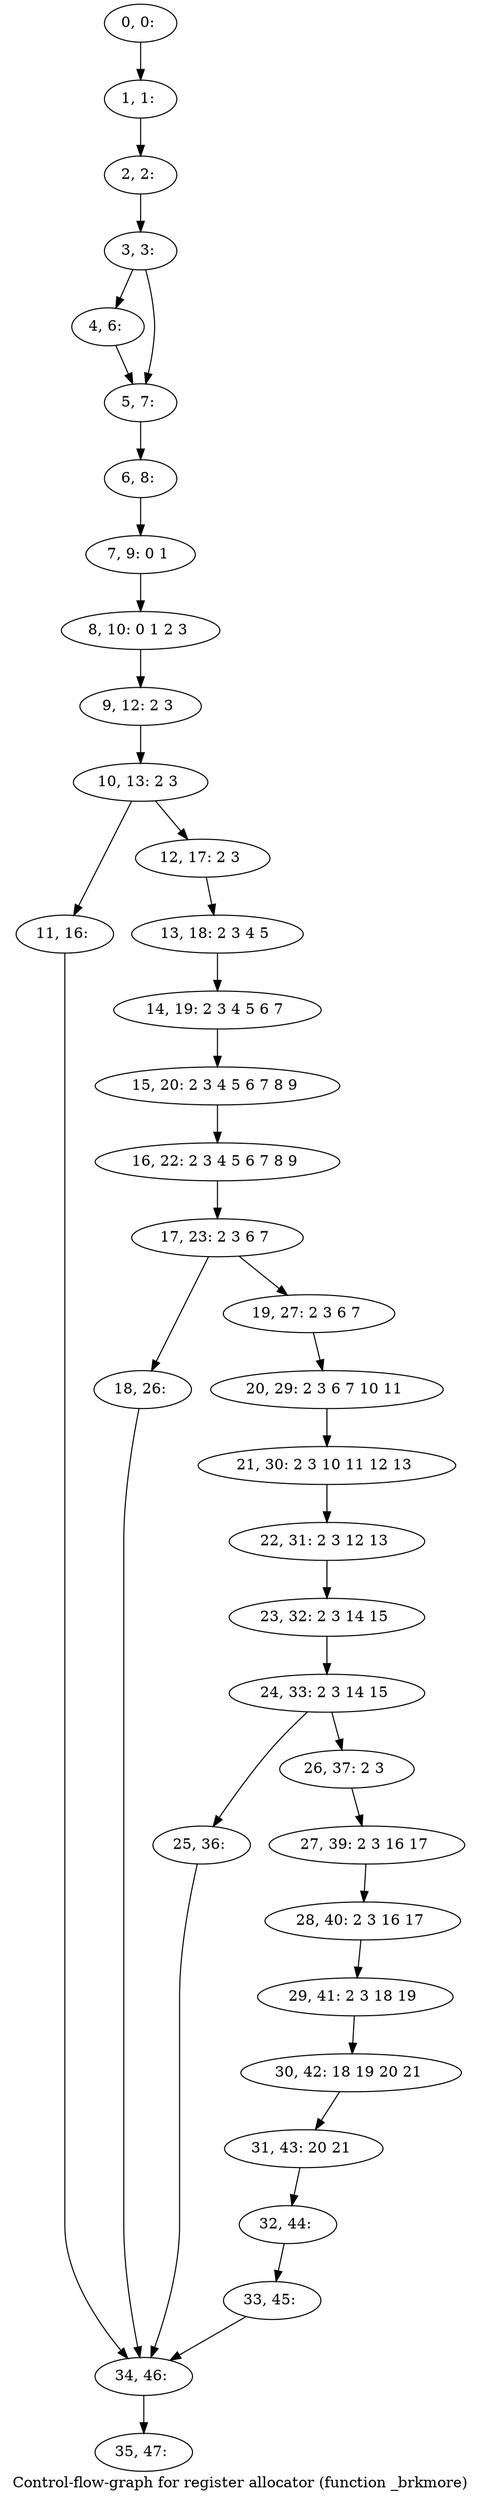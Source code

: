 digraph G {
graph [label="Control-flow-graph for register allocator (function _brkmore)"]
0[label="0, 0: "];
1[label="1, 1: "];
2[label="2, 2: "];
3[label="3, 3: "];
4[label="4, 6: "];
5[label="5, 7: "];
6[label="6, 8: "];
7[label="7, 9: 0 1 "];
8[label="8, 10: 0 1 2 3 "];
9[label="9, 12: 2 3 "];
10[label="10, 13: 2 3 "];
11[label="11, 16: "];
12[label="12, 17: 2 3 "];
13[label="13, 18: 2 3 4 5 "];
14[label="14, 19: 2 3 4 5 6 7 "];
15[label="15, 20: 2 3 4 5 6 7 8 9 "];
16[label="16, 22: 2 3 4 5 6 7 8 9 "];
17[label="17, 23: 2 3 6 7 "];
18[label="18, 26: "];
19[label="19, 27: 2 3 6 7 "];
20[label="20, 29: 2 3 6 7 10 11 "];
21[label="21, 30: 2 3 10 11 12 13 "];
22[label="22, 31: 2 3 12 13 "];
23[label="23, 32: 2 3 14 15 "];
24[label="24, 33: 2 3 14 15 "];
25[label="25, 36: "];
26[label="26, 37: 2 3 "];
27[label="27, 39: 2 3 16 17 "];
28[label="28, 40: 2 3 16 17 "];
29[label="29, 41: 2 3 18 19 "];
30[label="30, 42: 18 19 20 21 "];
31[label="31, 43: 20 21 "];
32[label="32, 44: "];
33[label="33, 45: "];
34[label="34, 46: "];
35[label="35, 47: "];
0->1 ;
1->2 ;
2->3 ;
3->4 ;
3->5 ;
4->5 ;
5->6 ;
6->7 ;
7->8 ;
8->9 ;
9->10 ;
10->11 ;
10->12 ;
11->34 ;
12->13 ;
13->14 ;
14->15 ;
15->16 ;
16->17 ;
17->18 ;
17->19 ;
18->34 ;
19->20 ;
20->21 ;
21->22 ;
22->23 ;
23->24 ;
24->25 ;
24->26 ;
25->34 ;
26->27 ;
27->28 ;
28->29 ;
29->30 ;
30->31 ;
31->32 ;
32->33 ;
33->34 ;
34->35 ;
}
